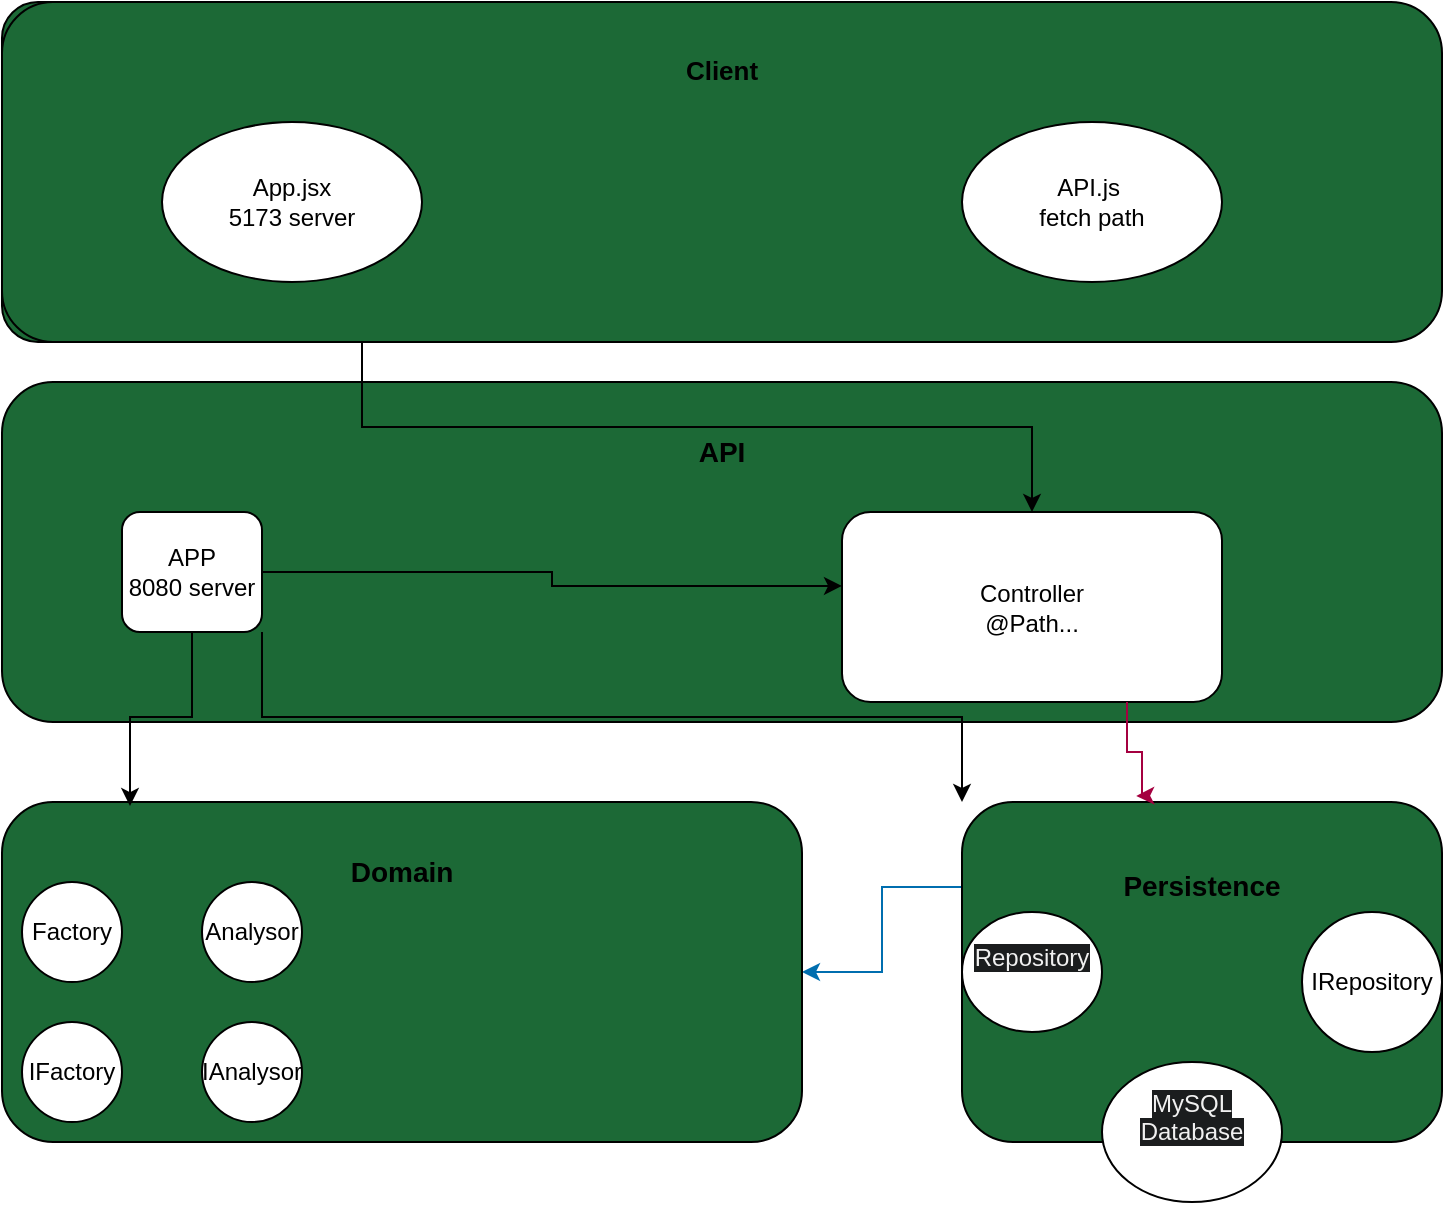 <mxfile version="23.0.2" type="device">
  <diagram id="R2lEEEUBdFMjLlhIrx00" name="Page-1">
    <mxGraphModel dx="1098" dy="798" grid="1" gridSize="10" guides="1" tooltips="1" connect="1" arrows="1" fold="1" page="1" pageScale="1" pageWidth="850" pageHeight="1100" math="0" shadow="0" extFonts="Permanent Marker^https://fonts.googleapis.com/css?family=Permanent+Marker">
      <root>
        <mxCell id="0" />
        <mxCell id="1" parent="0" />
        <mxCell id="VbbkFvDpL6olopIZG3GA-1" value="" style="rounded=1;whiteSpace=wrap;html=1;fillColor=#1C6936;" vertex="1" parent="1">
          <mxGeometry x="80" y="320" width="120" height="170" as="geometry" />
        </mxCell>
        <mxCell id="VbbkFvDpL6olopIZG3GA-2" value="&lt;b&gt;&lt;font style=&quot;font-size: 13px;&quot;&gt;Client&lt;/font&gt;&lt;/b&gt;&lt;br&gt;&lt;br&gt;&lt;br&gt;&lt;br&gt;&lt;br&gt;&lt;br&gt;&lt;br&gt;&lt;br&gt;" style="rounded=1;whiteSpace=wrap;html=1;fillColor=#1C6936;align=center;" vertex="1" parent="1">
          <mxGeometry x="80" y="320" width="720" height="170" as="geometry" />
        </mxCell>
        <mxCell id="VbbkFvDpL6olopIZG3GA-23" style="edgeStyle=orthogonalEdgeStyle;rounded=0;orthogonalLoop=1;jettySize=auto;html=1;exitX=0;exitY=0.25;exitDx=0;exitDy=0;fillColor=#1ba1e2;strokeColor=#006EAF;" edge="1" parent="1" source="VbbkFvDpL6olopIZG3GA-3" target="VbbkFvDpL6olopIZG3GA-5">
          <mxGeometry relative="1" as="geometry" />
        </mxCell>
        <mxCell id="VbbkFvDpL6olopIZG3GA-3" value="&lt;b&gt;&lt;font style=&quot;font-size: 14px;&quot;&gt;Persistence&lt;/font&gt;&lt;/b&gt;&lt;br&gt;&lt;br&gt;&lt;br&gt;&lt;br&gt;&lt;br&gt;&lt;br&gt;&lt;br&gt;" style="rounded=1;whiteSpace=wrap;html=1;fillColor=#1C6936;align=center;" vertex="1" parent="1">
          <mxGeometry x="560" y="720" width="240" height="170" as="geometry" />
        </mxCell>
        <mxCell id="VbbkFvDpL6olopIZG3GA-4" value="&lt;b&gt;&lt;font style=&quot;font-size: 14px;&quot;&gt;API&lt;/font&gt;&lt;/b&gt;&lt;br&gt;&lt;br&gt;&lt;br&gt;&lt;br&gt;&lt;br&gt;&lt;br&gt;&lt;br&gt;&lt;br&gt;" style="rounded=1;whiteSpace=wrap;html=1;fillColor=#1C6936;align=center;" vertex="1" parent="1">
          <mxGeometry x="80" y="510" width="720" height="170" as="geometry" />
        </mxCell>
        <mxCell id="VbbkFvDpL6olopIZG3GA-5" value="&lt;b&gt;&lt;font style=&quot;font-size: 14px;&quot;&gt;Domain&lt;br&gt;&lt;br&gt;&lt;br&gt;&lt;br&gt;&lt;br&gt;&lt;br&gt;&lt;br&gt;&lt;/font&gt;&lt;/b&gt;" style="rounded=1;whiteSpace=wrap;html=1;fillColor=#1C6936;align=center;labelPosition=center;verticalLabelPosition=middle;verticalAlign=middle;" vertex="1" parent="1">
          <mxGeometry x="80" y="720" width="400" height="170" as="geometry" />
        </mxCell>
        <mxCell id="VbbkFvDpL6olopIZG3GA-6" value="&#xa;&lt;span style=&quot;color: rgb(240, 240, 240); font-family: Helvetica; font-size: 12px; font-style: normal; font-variant-ligatures: normal; font-variant-caps: normal; font-weight: 400; letter-spacing: normal; orphans: 2; text-align: center; text-indent: 0px; text-transform: none; widows: 2; word-spacing: 0px; -webkit-text-stroke-width: 0px; background-color: rgb(27, 29, 30); text-decoration-thickness: initial; text-decoration-style: initial; text-decoration-color: initial; float: none; display: inline !important;&quot;&gt;Repository&lt;/span&gt;&#xa;&#xa;" style="ellipse;whiteSpace=wrap;html=1;" vertex="1" parent="1">
          <mxGeometry x="560" y="775" width="70" height="60" as="geometry" />
        </mxCell>
        <mxCell id="VbbkFvDpL6olopIZG3GA-7" value="&#xa;&lt;span style=&quot;color: rgb(240, 240, 240); font-family: Helvetica; font-size: 12px; font-style: normal; font-variant-ligatures: normal; font-variant-caps: normal; font-weight: 400; letter-spacing: normal; orphans: 2; text-align: center; text-indent: 0px; text-transform: none; widows: 2; word-spacing: 0px; -webkit-text-stroke-width: 0px; background-color: rgb(27, 29, 30); text-decoration-thickness: initial; text-decoration-style: initial; text-decoration-color: initial; float: none; display: inline !important;&quot;&gt;MySQL Database&lt;/span&gt;&#xa;&#xa;" style="ellipse;whiteSpace=wrap;html=1;" vertex="1" parent="1">
          <mxGeometry x="630" y="850" width="90" height="70" as="geometry" />
        </mxCell>
        <mxCell id="VbbkFvDpL6olopIZG3GA-8" value="IRepository" style="ellipse;whiteSpace=wrap;html=1;" vertex="1" parent="1">
          <mxGeometry x="730" y="775" width="70" height="70" as="geometry" />
        </mxCell>
        <mxCell id="VbbkFvDpL6olopIZG3GA-9" value="Factory" style="ellipse;whiteSpace=wrap;html=1;" vertex="1" parent="1">
          <mxGeometry x="90" y="760" width="50" height="50" as="geometry" />
        </mxCell>
        <mxCell id="VbbkFvDpL6olopIZG3GA-10" value="IFactory" style="ellipse;whiteSpace=wrap;html=1;" vertex="1" parent="1">
          <mxGeometry x="90" y="830" width="50" height="50" as="geometry" />
        </mxCell>
        <mxCell id="VbbkFvDpL6olopIZG3GA-11" value="Analysor" style="ellipse;whiteSpace=wrap;html=1;" vertex="1" parent="1">
          <mxGeometry x="180" y="760" width="50" height="50" as="geometry" />
        </mxCell>
        <mxCell id="VbbkFvDpL6olopIZG3GA-12" value="IAnalysor" style="ellipse;whiteSpace=wrap;html=1;" vertex="1" parent="1">
          <mxGeometry x="180" y="830" width="50" height="50" as="geometry" />
        </mxCell>
        <mxCell id="VbbkFvDpL6olopIZG3GA-20" style="edgeStyle=orthogonalEdgeStyle;rounded=0;orthogonalLoop=1;jettySize=auto;html=1;exitX=1;exitY=1;exitDx=0;exitDy=0;entryX=0;entryY=0;entryDx=0;entryDy=0;" edge="1" parent="1" source="VbbkFvDpL6olopIZG3GA-13" target="VbbkFvDpL6olopIZG3GA-3">
          <mxGeometry relative="1" as="geometry" />
        </mxCell>
        <mxCell id="VbbkFvDpL6olopIZG3GA-13" value="APP&lt;br&gt;8080 server" style="rounded=1;whiteSpace=wrap;html=1;" vertex="1" parent="1">
          <mxGeometry x="140" y="575" width="70" height="60" as="geometry" />
        </mxCell>
        <mxCell id="VbbkFvDpL6olopIZG3GA-14" value="Controller&lt;br&gt;@Path..." style="rounded=1;whiteSpace=wrap;html=1;" vertex="1" parent="1">
          <mxGeometry x="500" y="575" width="190" height="95" as="geometry" />
        </mxCell>
        <mxCell id="VbbkFvDpL6olopIZG3GA-16" value="API.js&amp;nbsp;&lt;br&gt;fetch path" style="ellipse;whiteSpace=wrap;html=1;" vertex="1" parent="1">
          <mxGeometry x="560" y="380" width="130" height="80" as="geometry" />
        </mxCell>
        <mxCell id="VbbkFvDpL6olopIZG3GA-17" value="App.jsx&lt;br&gt;5173 server" style="ellipse;whiteSpace=wrap;html=1;" vertex="1" parent="1">
          <mxGeometry x="160" y="380" width="130" height="80" as="geometry" />
        </mxCell>
        <mxCell id="VbbkFvDpL6olopIZG3GA-19" style="edgeStyle=orthogonalEdgeStyle;rounded=0;orthogonalLoop=1;jettySize=auto;html=1;entryX=0.16;entryY=0.012;entryDx=0;entryDy=0;entryPerimeter=0;" edge="1" parent="1" source="VbbkFvDpL6olopIZG3GA-13" target="VbbkFvDpL6olopIZG3GA-5">
          <mxGeometry relative="1" as="geometry" />
        </mxCell>
        <mxCell id="VbbkFvDpL6olopIZG3GA-21" style="edgeStyle=orthogonalEdgeStyle;rounded=0;orthogonalLoop=1;jettySize=auto;html=1;exitX=1;exitY=0.5;exitDx=0;exitDy=0;entryX=0;entryY=0.389;entryDx=0;entryDy=0;entryPerimeter=0;" edge="1" parent="1" source="VbbkFvDpL6olopIZG3GA-13" target="VbbkFvDpL6olopIZG3GA-14">
          <mxGeometry relative="1" as="geometry" />
        </mxCell>
        <mxCell id="VbbkFvDpL6olopIZG3GA-22" style="edgeStyle=orthogonalEdgeStyle;rounded=0;orthogonalLoop=1;jettySize=auto;html=1;exitX=0.75;exitY=1;exitDx=0;exitDy=0;entryX=0.363;entryY=-0.018;entryDx=0;entryDy=0;entryPerimeter=0;fontColor=#8A0000;labelBackgroundColor=none;fillColor=#d80073;strokeColor=#A50040;startSize=11;" edge="1" parent="1" source="VbbkFvDpL6olopIZG3GA-14" target="VbbkFvDpL6olopIZG3GA-3">
          <mxGeometry relative="1" as="geometry">
            <Array as="points">
              <mxPoint x="643" y="695" />
              <mxPoint x="650" y="695" />
              <mxPoint x="650" y="717" />
            </Array>
          </mxGeometry>
        </mxCell>
        <mxCell id="VbbkFvDpL6olopIZG3GA-24" style="edgeStyle=orthogonalEdgeStyle;rounded=0;orthogonalLoop=1;jettySize=auto;html=1;exitX=0.25;exitY=1;exitDx=0;exitDy=0;" edge="1" parent="1" source="VbbkFvDpL6olopIZG3GA-2" target="VbbkFvDpL6olopIZG3GA-14">
          <mxGeometry relative="1" as="geometry" />
        </mxCell>
      </root>
    </mxGraphModel>
  </diagram>
</mxfile>
